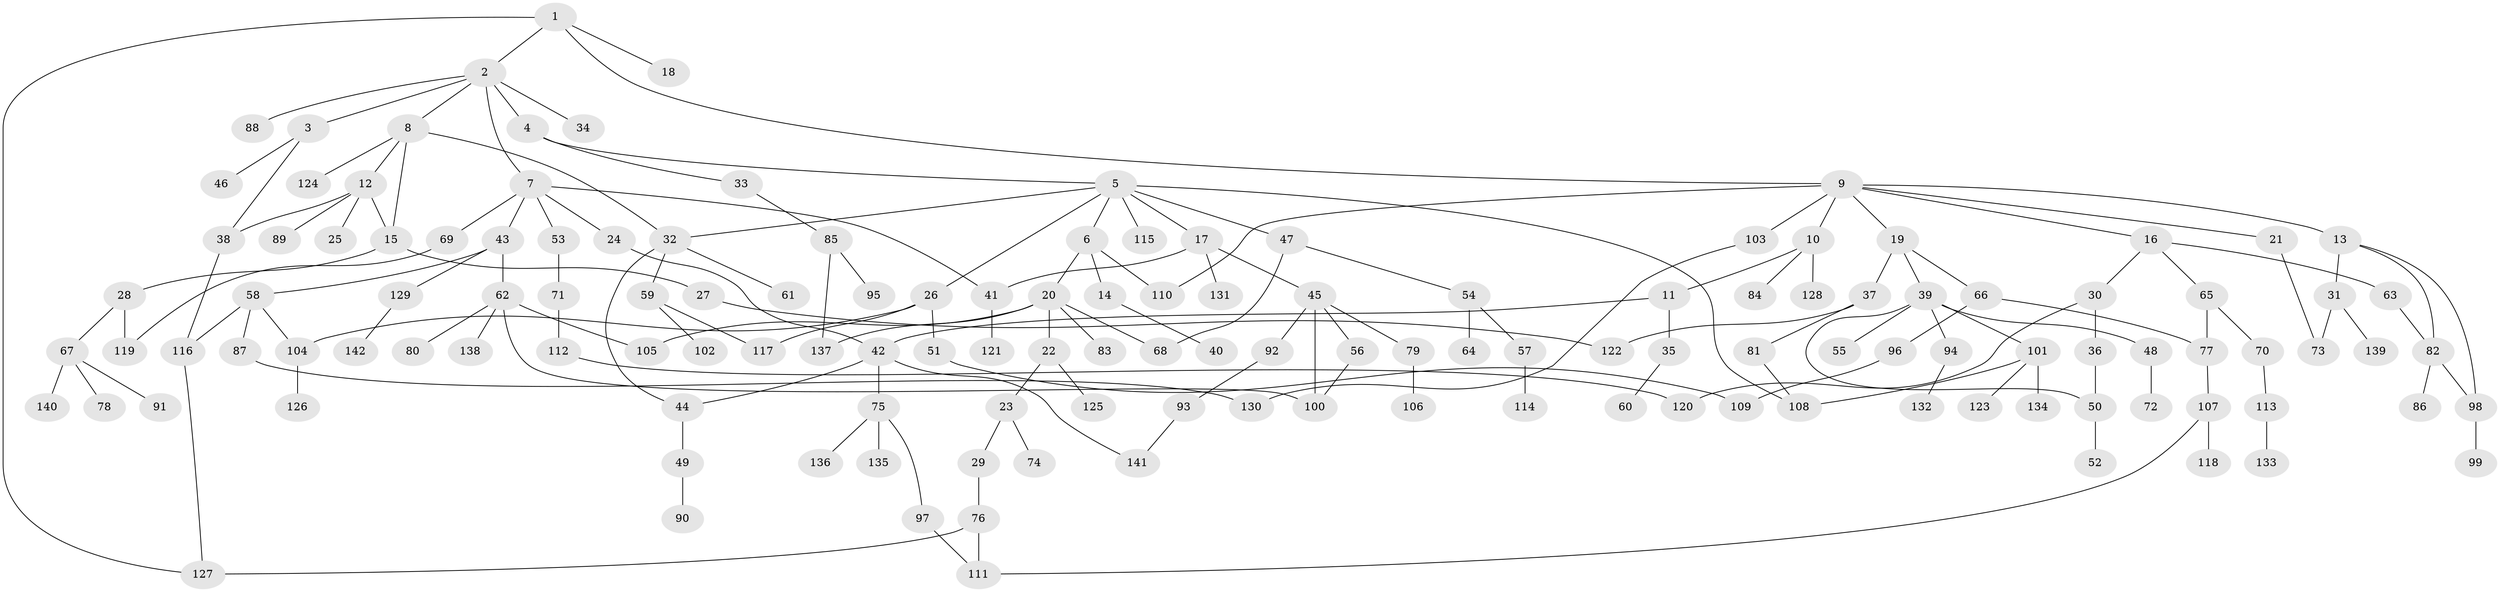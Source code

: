 // Generated by graph-tools (version 1.1) at 2025/01/03/09/25 03:01:06]
// undirected, 142 vertices, 173 edges
graph export_dot {
graph [start="1"]
  node [color=gray90,style=filled];
  1;
  2;
  3;
  4;
  5;
  6;
  7;
  8;
  9;
  10;
  11;
  12;
  13;
  14;
  15;
  16;
  17;
  18;
  19;
  20;
  21;
  22;
  23;
  24;
  25;
  26;
  27;
  28;
  29;
  30;
  31;
  32;
  33;
  34;
  35;
  36;
  37;
  38;
  39;
  40;
  41;
  42;
  43;
  44;
  45;
  46;
  47;
  48;
  49;
  50;
  51;
  52;
  53;
  54;
  55;
  56;
  57;
  58;
  59;
  60;
  61;
  62;
  63;
  64;
  65;
  66;
  67;
  68;
  69;
  70;
  71;
  72;
  73;
  74;
  75;
  76;
  77;
  78;
  79;
  80;
  81;
  82;
  83;
  84;
  85;
  86;
  87;
  88;
  89;
  90;
  91;
  92;
  93;
  94;
  95;
  96;
  97;
  98;
  99;
  100;
  101;
  102;
  103;
  104;
  105;
  106;
  107;
  108;
  109;
  110;
  111;
  112;
  113;
  114;
  115;
  116;
  117;
  118;
  119;
  120;
  121;
  122;
  123;
  124;
  125;
  126;
  127;
  128;
  129;
  130;
  131;
  132;
  133;
  134;
  135;
  136;
  137;
  138;
  139;
  140;
  141;
  142;
  1 -- 2;
  1 -- 9;
  1 -- 18;
  1 -- 127;
  2 -- 3;
  2 -- 4;
  2 -- 7;
  2 -- 8;
  2 -- 34;
  2 -- 88;
  3 -- 38;
  3 -- 46;
  4 -- 5;
  4 -- 33;
  5 -- 6;
  5 -- 17;
  5 -- 26;
  5 -- 47;
  5 -- 108;
  5 -- 115;
  5 -- 32;
  6 -- 14;
  6 -- 20;
  6 -- 110;
  7 -- 24;
  7 -- 43;
  7 -- 53;
  7 -- 69;
  7 -- 41;
  8 -- 12;
  8 -- 15;
  8 -- 32;
  8 -- 124;
  9 -- 10;
  9 -- 13;
  9 -- 16;
  9 -- 19;
  9 -- 21;
  9 -- 103;
  9 -- 110;
  10 -- 11;
  10 -- 84;
  10 -- 128;
  11 -- 35;
  11 -- 42;
  12 -- 25;
  12 -- 89;
  12 -- 15;
  12 -- 38;
  13 -- 31;
  13 -- 82;
  13 -- 98;
  14 -- 40;
  15 -- 27;
  15 -- 28;
  16 -- 30;
  16 -- 63;
  16 -- 65;
  17 -- 41;
  17 -- 45;
  17 -- 131;
  19 -- 37;
  19 -- 39;
  19 -- 66;
  20 -- 22;
  20 -- 68;
  20 -- 83;
  20 -- 105;
  20 -- 137;
  21 -- 73;
  22 -- 23;
  22 -- 125;
  23 -- 29;
  23 -- 74;
  24 -- 42;
  26 -- 51;
  26 -- 104;
  26 -- 117;
  27 -- 122;
  28 -- 67;
  28 -- 119;
  29 -- 76;
  30 -- 36;
  30 -- 120;
  31 -- 139;
  31 -- 73;
  32 -- 59;
  32 -- 61;
  32 -- 44;
  33 -- 85;
  35 -- 60;
  36 -- 50;
  37 -- 81;
  37 -- 122;
  38 -- 116;
  39 -- 48;
  39 -- 55;
  39 -- 94;
  39 -- 101;
  39 -- 50;
  41 -- 121;
  42 -- 44;
  42 -- 75;
  42 -- 141;
  43 -- 58;
  43 -- 62;
  43 -- 129;
  44 -- 49;
  45 -- 56;
  45 -- 79;
  45 -- 92;
  45 -- 100;
  47 -- 54;
  47 -- 68;
  48 -- 72;
  49 -- 90;
  50 -- 52;
  51 -- 109;
  53 -- 71;
  54 -- 57;
  54 -- 64;
  56 -- 100;
  57 -- 114;
  58 -- 87;
  58 -- 104;
  58 -- 116;
  59 -- 102;
  59 -- 117;
  62 -- 80;
  62 -- 138;
  62 -- 105;
  62 -- 100;
  63 -- 82;
  65 -- 70;
  65 -- 77;
  66 -- 77;
  66 -- 96;
  67 -- 78;
  67 -- 91;
  67 -- 140;
  69 -- 119;
  70 -- 113;
  71 -- 112;
  75 -- 97;
  75 -- 135;
  75 -- 136;
  76 -- 111;
  76 -- 127;
  77 -- 107;
  79 -- 106;
  81 -- 108;
  82 -- 86;
  82 -- 98;
  85 -- 95;
  85 -- 137;
  87 -- 130;
  92 -- 93;
  93 -- 141;
  94 -- 132;
  96 -- 109;
  97 -- 111;
  98 -- 99;
  101 -- 123;
  101 -- 134;
  101 -- 108;
  103 -- 130;
  104 -- 126;
  107 -- 118;
  107 -- 111;
  112 -- 120;
  113 -- 133;
  116 -- 127;
  129 -- 142;
}
